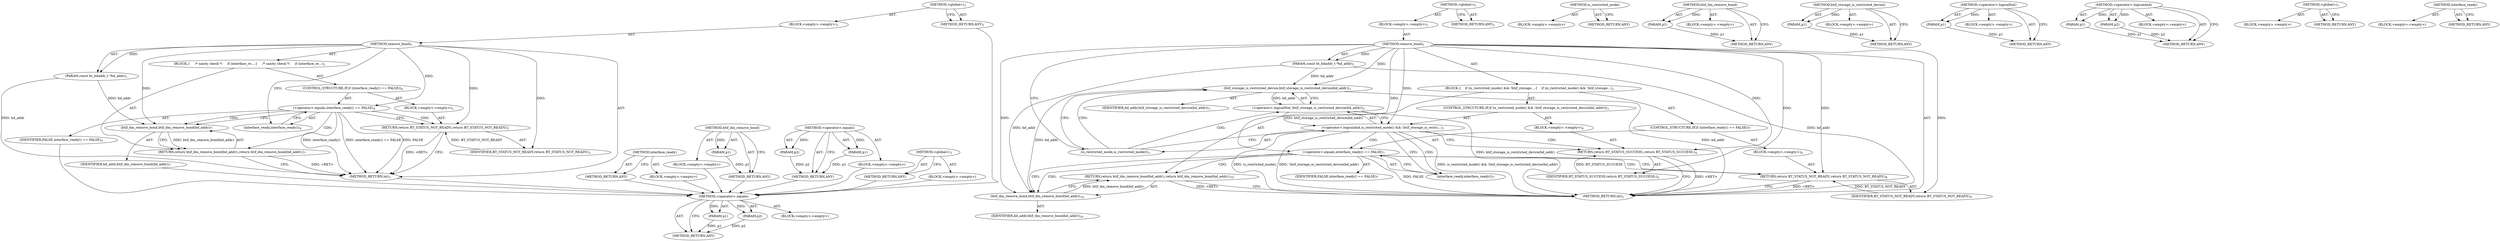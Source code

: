 digraph "interface_ready" {
vulnerable_6 [label=<(METHOD,&lt;global&gt;)<SUB>1</SUB>>];
vulnerable_7 [label=<(BLOCK,&lt;empty&gt;,&lt;empty&gt;)<SUB>1</SUB>>];
vulnerable_8 [label=<(METHOD,remove_bond)<SUB>1</SUB>>];
vulnerable_9 [label=<(PARAM,const bt_bdaddr_t *bd_addr)<SUB>1</SUB>>];
vulnerable_10 [label=<(BLOCK,{
     /* sanity check */
     if (interface_re...,{
     /* sanity check */
     if (interface_re...)<SUB>2</SUB>>];
vulnerable_11 [label=<(CONTROL_STRUCTURE,IF,if (interface_ready() == FALSE))<SUB>4</SUB>>];
vulnerable_12 [label=<(&lt;operator&gt;.equals,interface_ready() == FALSE)<SUB>4</SUB>>];
vulnerable_13 [label=<(interface_ready,interface_ready())<SUB>4</SUB>>];
vulnerable_14 [label=<(IDENTIFIER,FALSE,interface_ready() == FALSE)<SUB>4</SUB>>];
vulnerable_15 [label=<(BLOCK,&lt;empty&gt;,&lt;empty&gt;)<SUB>5</SUB>>];
vulnerable_16 [label=<(RETURN,return BT_STATUS_NOT_READY;,return BT_STATUS_NOT_READY;)<SUB>5</SUB>>];
vulnerable_17 [label=<(IDENTIFIER,BT_STATUS_NOT_READY,return BT_STATUS_NOT_READY;)<SUB>5</SUB>>];
vulnerable_18 [label=<(RETURN,return btif_dm_remove_bond(bd_addr);,return btif_dm_remove_bond(bd_addr);)<SUB>7</SUB>>];
vulnerable_19 [label=<(btif_dm_remove_bond,btif_dm_remove_bond(bd_addr))<SUB>7</SUB>>];
vulnerable_20 [label=<(IDENTIFIER,bd_addr,btif_dm_remove_bond(bd_addr))<SUB>7</SUB>>];
vulnerable_21 [label=<(METHOD_RETURN,int)<SUB>1</SUB>>];
vulnerable_23 [label=<(METHOD_RETURN,ANY)<SUB>1</SUB>>];
vulnerable_45 [label=<(METHOD,interface_ready)>];
vulnerable_46 [label=<(BLOCK,&lt;empty&gt;,&lt;empty&gt;)>];
vulnerable_47 [label=<(METHOD_RETURN,ANY)>];
vulnerable_48 [label=<(METHOD,btif_dm_remove_bond)>];
vulnerable_49 [label=<(PARAM,p1)>];
vulnerable_50 [label=<(BLOCK,&lt;empty&gt;,&lt;empty&gt;)>];
vulnerable_51 [label=<(METHOD_RETURN,ANY)>];
vulnerable_40 [label=<(METHOD,&lt;operator&gt;.equals)>];
vulnerable_41 [label=<(PARAM,p1)>];
vulnerable_42 [label=<(PARAM,p2)>];
vulnerable_43 [label=<(BLOCK,&lt;empty&gt;,&lt;empty&gt;)>];
vulnerable_44 [label=<(METHOD_RETURN,ANY)>];
vulnerable_34 [label=<(METHOD,&lt;global&gt;)<SUB>1</SUB>>];
vulnerable_35 [label=<(BLOCK,&lt;empty&gt;,&lt;empty&gt;)>];
vulnerable_36 [label=<(METHOD_RETURN,ANY)>];
fixed_65 [label=<(METHOD,&lt;operator&gt;.equals)>];
fixed_66 [label=<(PARAM,p1)>];
fixed_67 [label=<(PARAM,p2)>];
fixed_68 [label=<(BLOCK,&lt;empty&gt;,&lt;empty&gt;)>];
fixed_69 [label=<(METHOD_RETURN,ANY)>];
fixed_6 [label=<(METHOD,&lt;global&gt;)<SUB>1</SUB>>];
fixed_7 [label=<(BLOCK,&lt;empty&gt;,&lt;empty&gt;)<SUB>1</SUB>>];
fixed_8 [label=<(METHOD,remove_bond)<SUB>1</SUB>>];
fixed_9 [label=<(PARAM,const bt_bdaddr_t *bd_addr)<SUB>1</SUB>>];
fixed_10 [label=<(BLOCK,{
    if (is_restricted_mode() &amp;&amp; !btif_storage...,{
    if (is_restricted_mode() &amp;&amp; !btif_storage...)<SUB>2</SUB>>];
fixed_11 [label=<(CONTROL_STRUCTURE,IF,if (is_restricted_mode() &amp;&amp; !btif_storage_is_restricted_device(bd_addr)))<SUB>3</SUB>>];
fixed_12 [label=<(&lt;operator&gt;.logicalAnd,is_restricted_mode() &amp;&amp; !btif_storage_is_restri...)<SUB>3</SUB>>];
fixed_13 [label=<(is_restricted_mode,is_restricted_mode())<SUB>3</SUB>>];
fixed_14 [label=<(&lt;operator&gt;.logicalNot,!btif_storage_is_restricted_device(bd_addr))<SUB>3</SUB>>];
fixed_15 [label=<(btif_storage_is_restricted_device,btif_storage_is_restricted_device(bd_addr))<SUB>3</SUB>>];
fixed_16 [label=<(IDENTIFIER,bd_addr,btif_storage_is_restricted_device(bd_addr))<SUB>3</SUB>>];
fixed_17 [label=<(BLOCK,&lt;empty&gt;,&lt;empty&gt;)<SUB>4</SUB>>];
fixed_18 [label=<(RETURN,return BT_STATUS_SUCCESS;,return BT_STATUS_SUCCESS;)<SUB>4</SUB>>];
fixed_19 [label=<(IDENTIFIER,BT_STATUS_SUCCESS,return BT_STATUS_SUCCESS;)<SUB>4</SUB>>];
fixed_20 [label=<(CONTROL_STRUCTURE,IF,if (interface_ready() == FALSE))<SUB>7</SUB>>];
fixed_21 [label=<(&lt;operator&gt;.equals,interface_ready() == FALSE)<SUB>7</SUB>>];
fixed_22 [label=<(interface_ready,interface_ready())<SUB>7</SUB>>];
fixed_23 [label=<(IDENTIFIER,FALSE,interface_ready() == FALSE)<SUB>7</SUB>>];
fixed_24 [label=<(BLOCK,&lt;empty&gt;,&lt;empty&gt;)<SUB>8</SUB>>];
fixed_25 [label=<(RETURN,return BT_STATUS_NOT_READY;,return BT_STATUS_NOT_READY;)<SUB>8</SUB>>];
fixed_26 [label=<(IDENTIFIER,BT_STATUS_NOT_READY,return BT_STATUS_NOT_READY;)<SUB>8</SUB>>];
fixed_27 [label=<(RETURN,return btif_dm_remove_bond(bd_addr);,return btif_dm_remove_bond(bd_addr);)<SUB>10</SUB>>];
fixed_28 [label=<(btif_dm_remove_bond,btif_dm_remove_bond(bd_addr))<SUB>10</SUB>>];
fixed_29 [label=<(IDENTIFIER,bd_addr,btif_dm_remove_bond(bd_addr))<SUB>10</SUB>>];
fixed_30 [label=<(METHOD_RETURN,int)<SUB>1</SUB>>];
fixed_32 [label=<(METHOD_RETURN,ANY)<SUB>1</SUB>>];
fixed_54 [label=<(METHOD,is_restricted_mode)>];
fixed_55 [label=<(BLOCK,&lt;empty&gt;,&lt;empty&gt;)>];
fixed_56 [label=<(METHOD_RETURN,ANY)>];
fixed_73 [label=<(METHOD,btif_dm_remove_bond)>];
fixed_74 [label=<(PARAM,p1)>];
fixed_75 [label=<(BLOCK,&lt;empty&gt;,&lt;empty&gt;)>];
fixed_76 [label=<(METHOD_RETURN,ANY)>];
fixed_61 [label=<(METHOD,btif_storage_is_restricted_device)>];
fixed_62 [label=<(PARAM,p1)>];
fixed_63 [label=<(BLOCK,&lt;empty&gt;,&lt;empty&gt;)>];
fixed_64 [label=<(METHOD_RETURN,ANY)>];
fixed_57 [label=<(METHOD,&lt;operator&gt;.logicalNot)>];
fixed_58 [label=<(PARAM,p1)>];
fixed_59 [label=<(BLOCK,&lt;empty&gt;,&lt;empty&gt;)>];
fixed_60 [label=<(METHOD_RETURN,ANY)>];
fixed_49 [label=<(METHOD,&lt;operator&gt;.logicalAnd)>];
fixed_50 [label=<(PARAM,p1)>];
fixed_51 [label=<(PARAM,p2)>];
fixed_52 [label=<(BLOCK,&lt;empty&gt;,&lt;empty&gt;)>];
fixed_53 [label=<(METHOD_RETURN,ANY)>];
fixed_43 [label=<(METHOD,&lt;global&gt;)<SUB>1</SUB>>];
fixed_44 [label=<(BLOCK,&lt;empty&gt;,&lt;empty&gt;)>];
fixed_45 [label=<(METHOD_RETURN,ANY)>];
fixed_70 [label=<(METHOD,interface_ready)>];
fixed_71 [label=<(BLOCK,&lt;empty&gt;,&lt;empty&gt;)>];
fixed_72 [label=<(METHOD_RETURN,ANY)>];
vulnerable_6 -> vulnerable_7  [key=0, label="AST: "];
vulnerable_6 -> vulnerable_23  [key=0, label="AST: "];
vulnerable_6 -> vulnerable_23  [key=1, label="CFG: "];
vulnerable_7 -> vulnerable_8  [key=0, label="AST: "];
vulnerable_8 -> vulnerable_9  [key=0, label="AST: "];
vulnerable_8 -> vulnerable_9  [key=1, label="DDG: "];
vulnerable_8 -> vulnerable_10  [key=0, label="AST: "];
vulnerable_8 -> vulnerable_21  [key=0, label="AST: "];
vulnerable_8 -> vulnerable_13  [key=0, label="CFG: "];
vulnerable_8 -> vulnerable_12  [key=0, label="DDG: "];
vulnerable_8 -> vulnerable_16  [key=0, label="DDG: "];
vulnerable_8 -> vulnerable_19  [key=0, label="DDG: "];
vulnerable_8 -> vulnerable_17  [key=0, label="DDG: "];
vulnerable_9 -> vulnerable_21  [key=0, label="DDG: bd_addr"];
vulnerable_9 -> vulnerable_19  [key=0, label="DDG: bd_addr"];
vulnerable_10 -> vulnerable_11  [key=0, label="AST: "];
vulnerable_10 -> vulnerable_18  [key=0, label="AST: "];
vulnerable_11 -> vulnerable_12  [key=0, label="AST: "];
vulnerable_11 -> vulnerable_15  [key=0, label="AST: "];
vulnerable_12 -> vulnerable_13  [key=0, label="AST: "];
vulnerable_12 -> vulnerable_14  [key=0, label="AST: "];
vulnerable_12 -> vulnerable_16  [key=0, label="CFG: "];
vulnerable_12 -> vulnerable_16  [key=1, label="CDG: "];
vulnerable_12 -> vulnerable_19  [key=0, label="CFG: "];
vulnerable_12 -> vulnerable_19  [key=1, label="CDG: "];
vulnerable_12 -> vulnerable_21  [key=0, label="DDG: interface_ready()"];
vulnerable_12 -> vulnerable_21  [key=1, label="DDG: interface_ready() == FALSE"];
vulnerable_12 -> vulnerable_21  [key=2, label="DDG: FALSE"];
vulnerable_12 -> vulnerable_18  [key=0, label="CDG: "];
vulnerable_13 -> vulnerable_12  [key=0, label="CFG: "];
vulnerable_14 -> fixed_65  [key=0];
vulnerable_15 -> vulnerable_16  [key=0, label="AST: "];
vulnerable_16 -> vulnerable_17  [key=0, label="AST: "];
vulnerable_16 -> vulnerable_21  [key=0, label="CFG: "];
vulnerable_16 -> vulnerable_21  [key=1, label="DDG: &lt;RET&gt;"];
vulnerable_17 -> vulnerable_16  [key=0, label="DDG: BT_STATUS_NOT_READY"];
vulnerable_18 -> vulnerable_19  [key=0, label="AST: "];
vulnerable_18 -> vulnerable_21  [key=0, label="CFG: "];
vulnerable_18 -> vulnerable_21  [key=1, label="DDG: &lt;RET&gt;"];
vulnerable_19 -> vulnerable_20  [key=0, label="AST: "];
vulnerable_19 -> vulnerable_18  [key=0, label="CFG: "];
vulnerable_19 -> vulnerable_18  [key=1, label="DDG: btif_dm_remove_bond(bd_addr)"];
vulnerable_20 -> fixed_65  [key=0];
vulnerable_21 -> fixed_65  [key=0];
vulnerable_23 -> fixed_65  [key=0];
vulnerable_45 -> vulnerable_46  [key=0, label="AST: "];
vulnerable_45 -> vulnerable_47  [key=0, label="AST: "];
vulnerable_45 -> vulnerable_47  [key=1, label="CFG: "];
vulnerable_46 -> fixed_65  [key=0];
vulnerable_47 -> fixed_65  [key=0];
vulnerable_48 -> vulnerable_49  [key=0, label="AST: "];
vulnerable_48 -> vulnerable_49  [key=1, label="DDG: "];
vulnerable_48 -> vulnerable_50  [key=0, label="AST: "];
vulnerable_48 -> vulnerable_51  [key=0, label="AST: "];
vulnerable_48 -> vulnerable_51  [key=1, label="CFG: "];
vulnerable_49 -> vulnerable_51  [key=0, label="DDG: p1"];
vulnerable_50 -> fixed_65  [key=0];
vulnerable_51 -> fixed_65  [key=0];
vulnerable_40 -> vulnerable_41  [key=0, label="AST: "];
vulnerable_40 -> vulnerable_41  [key=1, label="DDG: "];
vulnerable_40 -> vulnerable_43  [key=0, label="AST: "];
vulnerable_40 -> vulnerable_42  [key=0, label="AST: "];
vulnerable_40 -> vulnerable_42  [key=1, label="DDG: "];
vulnerable_40 -> vulnerable_44  [key=0, label="AST: "];
vulnerable_40 -> vulnerable_44  [key=1, label="CFG: "];
vulnerable_41 -> vulnerable_44  [key=0, label="DDG: p1"];
vulnerable_42 -> vulnerable_44  [key=0, label="DDG: p2"];
vulnerable_43 -> fixed_65  [key=0];
vulnerable_44 -> fixed_65  [key=0];
vulnerable_34 -> vulnerable_35  [key=0, label="AST: "];
vulnerable_34 -> vulnerable_36  [key=0, label="AST: "];
vulnerable_34 -> vulnerable_36  [key=1, label="CFG: "];
vulnerable_35 -> fixed_65  [key=0];
vulnerable_36 -> fixed_65  [key=0];
fixed_65 -> fixed_66  [key=0, label="AST: "];
fixed_65 -> fixed_66  [key=1, label="DDG: "];
fixed_65 -> fixed_68  [key=0, label="AST: "];
fixed_65 -> fixed_67  [key=0, label="AST: "];
fixed_65 -> fixed_67  [key=1, label="DDG: "];
fixed_65 -> fixed_69  [key=0, label="AST: "];
fixed_65 -> fixed_69  [key=1, label="CFG: "];
fixed_66 -> fixed_69  [key=0, label="DDG: p1"];
fixed_67 -> fixed_69  [key=0, label="DDG: p2"];
fixed_6 -> fixed_7  [key=0, label="AST: "];
fixed_6 -> fixed_32  [key=0, label="AST: "];
fixed_6 -> fixed_32  [key=1, label="CFG: "];
fixed_7 -> fixed_8  [key=0, label="AST: "];
fixed_8 -> fixed_9  [key=0, label="AST: "];
fixed_8 -> fixed_9  [key=1, label="DDG: "];
fixed_8 -> fixed_10  [key=0, label="AST: "];
fixed_8 -> fixed_30  [key=0, label="AST: "];
fixed_8 -> fixed_13  [key=0, label="CFG: "];
fixed_8 -> fixed_12  [key=0, label="DDG: "];
fixed_8 -> fixed_18  [key=0, label="DDG: "];
fixed_8 -> fixed_21  [key=0, label="DDG: "];
fixed_8 -> fixed_25  [key=0, label="DDG: "];
fixed_8 -> fixed_28  [key=0, label="DDG: "];
fixed_8 -> fixed_19  [key=0, label="DDG: "];
fixed_8 -> fixed_26  [key=0, label="DDG: "];
fixed_8 -> fixed_15  [key=0, label="DDG: "];
fixed_9 -> fixed_30  [key=0, label="DDG: bd_addr"];
fixed_9 -> fixed_28  [key=0, label="DDG: bd_addr"];
fixed_9 -> fixed_15  [key=0, label="DDG: bd_addr"];
fixed_10 -> fixed_11  [key=0, label="AST: "];
fixed_10 -> fixed_20  [key=0, label="AST: "];
fixed_10 -> fixed_27  [key=0, label="AST: "];
fixed_11 -> fixed_12  [key=0, label="AST: "];
fixed_11 -> fixed_17  [key=0, label="AST: "];
fixed_12 -> fixed_13  [key=0, label="AST: "];
fixed_12 -> fixed_14  [key=0, label="AST: "];
fixed_12 -> fixed_22  [key=0, label="CFG: "];
fixed_12 -> fixed_22  [key=1, label="CDG: "];
fixed_12 -> fixed_18  [key=0, label="CFG: "];
fixed_12 -> fixed_18  [key=1, label="CDG: "];
fixed_12 -> fixed_30  [key=0, label="DDG: is_restricted_mode()"];
fixed_12 -> fixed_30  [key=1, label="DDG: !btif_storage_is_restricted_device(bd_addr)"];
fixed_12 -> fixed_30  [key=2, label="DDG: is_restricted_mode() &amp;&amp; !btif_storage_is_restricted_device(bd_addr)"];
fixed_12 -> fixed_21  [key=0, label="CDG: "];
fixed_13 -> fixed_12  [key=0, label="CFG: "];
fixed_13 -> fixed_15  [key=0, label="CFG: "];
fixed_13 -> fixed_15  [key=1, label="CDG: "];
fixed_13 -> fixed_14  [key=0, label="CDG: "];
fixed_14 -> fixed_15  [key=0, label="AST: "];
fixed_14 -> fixed_12  [key=0, label="CFG: "];
fixed_14 -> fixed_12  [key=1, label="DDG: btif_storage_is_restricted_device(bd_addr)"];
fixed_14 -> fixed_30  [key=0, label="DDG: btif_storage_is_restricted_device(bd_addr)"];
fixed_15 -> fixed_16  [key=0, label="AST: "];
fixed_15 -> fixed_14  [key=0, label="CFG: "];
fixed_15 -> fixed_14  [key=1, label="DDG: bd_addr"];
fixed_15 -> fixed_30  [key=0, label="DDG: bd_addr"];
fixed_15 -> fixed_28  [key=0, label="DDG: bd_addr"];
fixed_17 -> fixed_18  [key=0, label="AST: "];
fixed_18 -> fixed_19  [key=0, label="AST: "];
fixed_18 -> fixed_30  [key=0, label="CFG: "];
fixed_18 -> fixed_30  [key=1, label="DDG: &lt;RET&gt;"];
fixed_19 -> fixed_18  [key=0, label="DDG: BT_STATUS_SUCCESS"];
fixed_20 -> fixed_21  [key=0, label="AST: "];
fixed_20 -> fixed_24  [key=0, label="AST: "];
fixed_21 -> fixed_22  [key=0, label="AST: "];
fixed_21 -> fixed_23  [key=0, label="AST: "];
fixed_21 -> fixed_25  [key=0, label="CFG: "];
fixed_21 -> fixed_25  [key=1, label="CDG: "];
fixed_21 -> fixed_28  [key=0, label="CFG: "];
fixed_21 -> fixed_28  [key=1, label="CDG: "];
fixed_21 -> fixed_30  [key=0, label="DDG: FALSE"];
fixed_21 -> fixed_27  [key=0, label="CDG: "];
fixed_22 -> fixed_21  [key=0, label="CFG: "];
fixed_24 -> fixed_25  [key=0, label="AST: "];
fixed_25 -> fixed_26  [key=0, label="AST: "];
fixed_25 -> fixed_30  [key=0, label="CFG: "];
fixed_25 -> fixed_30  [key=1, label="DDG: &lt;RET&gt;"];
fixed_26 -> fixed_25  [key=0, label="DDG: BT_STATUS_NOT_READY"];
fixed_27 -> fixed_28  [key=0, label="AST: "];
fixed_27 -> fixed_30  [key=0, label="CFG: "];
fixed_27 -> fixed_30  [key=1, label="DDG: &lt;RET&gt;"];
fixed_28 -> fixed_29  [key=0, label="AST: "];
fixed_28 -> fixed_27  [key=0, label="CFG: "];
fixed_28 -> fixed_27  [key=1, label="DDG: btif_dm_remove_bond(bd_addr)"];
fixed_54 -> fixed_55  [key=0, label="AST: "];
fixed_54 -> fixed_56  [key=0, label="AST: "];
fixed_54 -> fixed_56  [key=1, label="CFG: "];
fixed_73 -> fixed_74  [key=0, label="AST: "];
fixed_73 -> fixed_74  [key=1, label="DDG: "];
fixed_73 -> fixed_75  [key=0, label="AST: "];
fixed_73 -> fixed_76  [key=0, label="AST: "];
fixed_73 -> fixed_76  [key=1, label="CFG: "];
fixed_74 -> fixed_76  [key=0, label="DDG: p1"];
fixed_61 -> fixed_62  [key=0, label="AST: "];
fixed_61 -> fixed_62  [key=1, label="DDG: "];
fixed_61 -> fixed_63  [key=0, label="AST: "];
fixed_61 -> fixed_64  [key=0, label="AST: "];
fixed_61 -> fixed_64  [key=1, label="CFG: "];
fixed_62 -> fixed_64  [key=0, label="DDG: p1"];
fixed_57 -> fixed_58  [key=0, label="AST: "];
fixed_57 -> fixed_58  [key=1, label="DDG: "];
fixed_57 -> fixed_59  [key=0, label="AST: "];
fixed_57 -> fixed_60  [key=0, label="AST: "];
fixed_57 -> fixed_60  [key=1, label="CFG: "];
fixed_58 -> fixed_60  [key=0, label="DDG: p1"];
fixed_49 -> fixed_50  [key=0, label="AST: "];
fixed_49 -> fixed_50  [key=1, label="DDG: "];
fixed_49 -> fixed_52  [key=0, label="AST: "];
fixed_49 -> fixed_51  [key=0, label="AST: "];
fixed_49 -> fixed_51  [key=1, label="DDG: "];
fixed_49 -> fixed_53  [key=0, label="AST: "];
fixed_49 -> fixed_53  [key=1, label="CFG: "];
fixed_50 -> fixed_53  [key=0, label="DDG: p1"];
fixed_51 -> fixed_53  [key=0, label="DDG: p2"];
fixed_43 -> fixed_44  [key=0, label="AST: "];
fixed_43 -> fixed_45  [key=0, label="AST: "];
fixed_43 -> fixed_45  [key=1, label="CFG: "];
fixed_70 -> fixed_71  [key=0, label="AST: "];
fixed_70 -> fixed_72  [key=0, label="AST: "];
fixed_70 -> fixed_72  [key=1, label="CFG: "];
}
